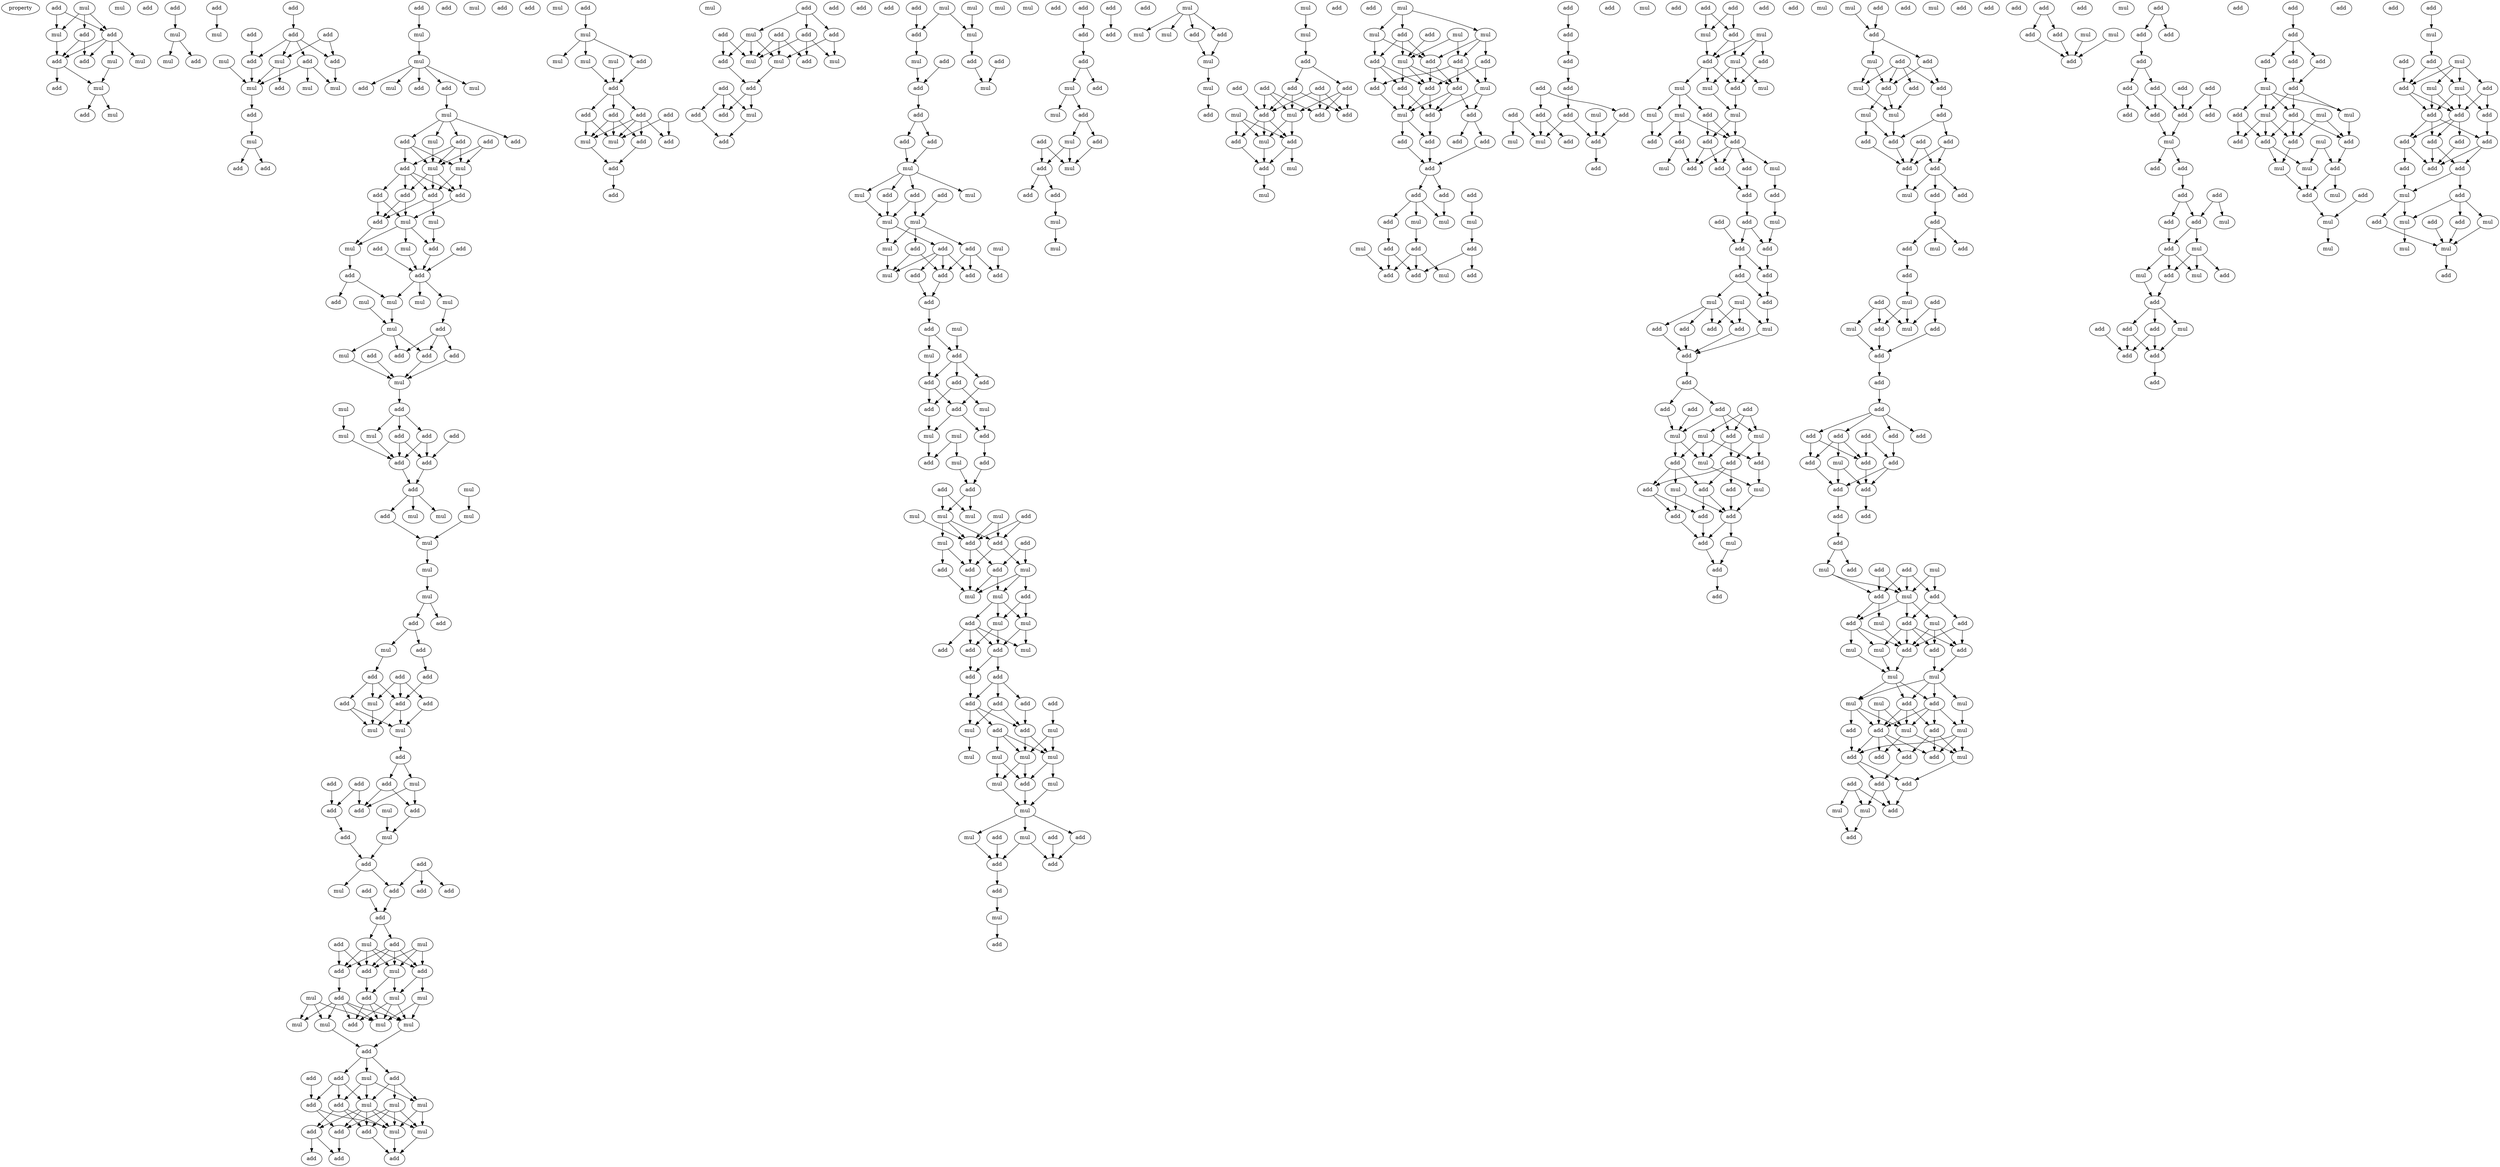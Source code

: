 digraph {
    node [fontcolor=black]
    property [mul=2,lf=1.6]
    0 [ label = add ];
    1 [ label = mul ];
    2 [ label = mul ];
    3 [ label = add ];
    4 [ label = mul ];
    5 [ label = add ];
    6 [ label = add ];
    7 [ label = add ];
    8 [ label = mul ];
    9 [ label = mul ];
    10 [ label = mul ];
    11 [ label = add ];
    12 [ label = add ];
    13 [ label = add ];
    14 [ label = add ];
    15 [ label = mul ];
    16 [ label = mul ];
    17 [ label = mul ];
    18 [ label = add ];
    19 [ label = add ];
    20 [ label = mul ];
    21 [ label = add ];
    22 [ label = add ];
    23 [ label = add ];
    24 [ label = add ];
    25 [ label = add ];
    26 [ label = mul ];
    27 [ label = add ];
    28 [ label = mul ];
    29 [ label = add ];
    30 [ label = mul ];
    31 [ label = mul ];
    32 [ label = mul ];
    33 [ label = add ];
    34 [ label = add ];
    35 [ label = mul ];
    36 [ label = add ];
    37 [ label = add ];
    38 [ label = add ];
    39 [ label = mul ];
    40 [ label = mul ];
    41 [ label = add ];
    42 [ label = mul ];
    43 [ label = add ];
    44 [ label = add ];
    45 [ label = mul ];
    46 [ label = mul ];
    47 [ label = add ];
    48 [ label = mul ];
    49 [ label = add ];
    50 [ label = add ];
    51 [ label = add ];
    52 [ label = mul ];
    53 [ label = add ];
    54 [ label = mul ];
    55 [ label = add ];
    56 [ label = add ];
    57 [ label = add ];
    58 [ label = add ];
    59 [ label = mul ];
    60 [ label = add ];
    61 [ label = mul ];
    62 [ label = add ];
    63 [ label = mul ];
    64 [ label = mul ];
    65 [ label = add ];
    66 [ label = add ];
    67 [ label = add ];
    68 [ label = add ];
    69 [ label = mul ];
    70 [ label = mul ];
    71 [ label = mul ];
    72 [ label = add ];
    73 [ label = mul ];
    74 [ label = add ];
    75 [ label = mul ];
    76 [ label = add ];
    77 [ label = mul ];
    78 [ label = add ];
    79 [ label = add ];
    80 [ label = add ];
    81 [ label = mul ];
    82 [ label = add ];
    83 [ label = mul ];
    84 [ label = add ];
    85 [ label = mul ];
    86 [ label = mul ];
    87 [ label = add ];
    88 [ label = add ];
    89 [ label = add ];
    90 [ label = add ];
    91 [ label = add ];
    92 [ label = mul ];
    93 [ label = mul ];
    94 [ label = add ];
    95 [ label = mul ];
    96 [ label = mul ];
    97 [ label = mul ];
    98 [ label = add ];
    99 [ label = mul ];
    100 [ label = mul ];
    101 [ label = add ];
    102 [ label = mul ];
    103 [ label = add ];
    104 [ label = add ];
    105 [ label = add ];
    106 [ label = add ];
    107 [ label = mul ];
    108 [ label = add ];
    109 [ label = add ];
    110 [ label = add ];
    111 [ label = add ];
    112 [ label = mul ];
    113 [ label = add ];
    114 [ label = add ];
    115 [ label = mul ];
    116 [ label = mul ];
    117 [ label = mul ];
    118 [ label = add ];
    119 [ label = add ];
    120 [ label = mul ];
    121 [ label = add ];
    122 [ label = add ];
    123 [ label = add ];
    124 [ label = add ];
    125 [ label = mul ];
    126 [ label = add ];
    127 [ label = add ];
    128 [ label = mul ];
    129 [ label = add ];
    130 [ label = add ];
    131 [ label = add ];
    132 [ label = mul ];
    133 [ label = add ];
    134 [ label = add ];
    135 [ label = add ];
    136 [ label = add ];
    137 [ label = mul ];
    138 [ label = mul ];
    139 [ label = add ];
    140 [ label = add ];
    141 [ label = add ];
    142 [ label = add ];
    143 [ label = mul ];
    144 [ label = add ];
    145 [ label = mul ];
    146 [ label = add ];
    147 [ label = mul ];
    148 [ label = add ];
    149 [ label = mul ];
    150 [ label = mul ];
    151 [ label = add ];
    152 [ label = mul ];
    153 [ label = mul ];
    154 [ label = mul ];
    155 [ label = add ];
    156 [ label = mul ];
    157 [ label = add ];
    158 [ label = add ];
    159 [ label = add ];
    160 [ label = mul ];
    161 [ label = add ];
    162 [ label = mul ];
    163 [ label = mul ];
    164 [ label = add ];
    165 [ label = mul ];
    166 [ label = add ];
    167 [ label = mul ];
    168 [ label = add ];
    169 [ label = add ];
    170 [ label = add ];
    171 [ label = add ];
    172 [ label = add ];
    173 [ label = add ];
    174 [ label = mul ];
    175 [ label = add ];
    176 [ label = mul ];
    177 [ label = mul ];
    178 [ label = mul ];
    179 [ label = mul ];
    180 [ label = add ];
    181 [ label = add ];
    182 [ label = add ];
    183 [ label = add ];
    184 [ label = add ];
    185 [ label = add ];
    186 [ label = mul ];
    187 [ label = add ];
    188 [ label = mul ];
    189 [ label = add ];
    190 [ label = add ];
    191 [ label = add ];
    192 [ label = mul ];
    193 [ label = add ];
    194 [ label = add ];
    195 [ label = add ];
    196 [ label = add ];
    197 [ label = mul ];
    198 [ label = mul ];
    199 [ label = mul ];
    200 [ label = add ];
    201 [ label = add ];
    202 [ label = add ];
    203 [ label = add ];
    204 [ label = mul ];
    205 [ label = add ];
    206 [ label = add ];
    207 [ label = add ];
    208 [ label = add ];
    209 [ label = add ];
    210 [ label = add ];
    211 [ label = add ];
    212 [ label = mul ];
    213 [ label = mul ];
    214 [ label = add ];
    215 [ label = mul ];
    216 [ label = add ];
    217 [ label = add ];
    218 [ label = mul ];
    219 [ label = add ];
    220 [ label = mul ];
    221 [ label = add ];
    222 [ label = mul ];
    223 [ label = add ];
    224 [ label = add ];
    225 [ label = add ];
    226 [ label = mul ];
    227 [ label = add ];
    228 [ label = mul ];
    229 [ label = add ];
    230 [ label = add ];
    231 [ label = mul ];
    232 [ label = mul ];
    233 [ label = mul ];
    234 [ label = add ];
    235 [ label = mul ];
    236 [ label = mul ];
    237 [ label = add ];
    238 [ label = add ];
    239 [ label = add ];
    240 [ label = mul ];
    241 [ label = add ];
    242 [ label = add ];
    243 [ label = add ];
    244 [ label = add ];
    245 [ label = mul ];
    246 [ label = mul ];
    247 [ label = add ];
    248 [ label = mul ];
    249 [ label = add ];
    250 [ label = add ];
    251 [ label = add ];
    252 [ label = add ];
    253 [ label = add ];
    254 [ label = mul ];
    255 [ label = add ];
    256 [ label = add ];
    257 [ label = mul ];
    258 [ label = mul ];
    259 [ label = mul ];
    260 [ label = add ];
    261 [ label = add ];
    262 [ label = add ];
    263 [ label = add ];
    264 [ label = mul ];
    265 [ label = mul ];
    266 [ label = mul ];
    267 [ label = add ];
    268 [ label = mul ];
    269 [ label = add ];
    270 [ label = add ];
    271 [ label = add ];
    272 [ label = mul ];
    273 [ label = add ];
    274 [ label = add ];
    275 [ label = mul ];
    276 [ label = add ];
    277 [ label = mul ];
    278 [ label = mul ];
    279 [ label = add ];
    280 [ label = mul ];
    281 [ label = mul ];
    282 [ label = add ];
    283 [ label = add ];
    284 [ label = add ];
    285 [ label = mul ];
    286 [ label = add ];
    287 [ label = add ];
    288 [ label = add ];
    289 [ label = add ];
    290 [ label = add ];
    291 [ label = add ];
    292 [ label = add ];
    293 [ label = add ];
    294 [ label = mul ];
    295 [ label = mul ];
    296 [ label = add ];
    297 [ label = mul ];
    298 [ label = mul ];
    299 [ label = mul ];
    300 [ label = mul ];
    301 [ label = mul ];
    302 [ label = add ];
    303 [ label = add ];
    304 [ label = mul ];
    305 [ label = mul ];
    306 [ label = add ];
    307 [ label = add ];
    308 [ label = mul ];
    309 [ label = add ];
    310 [ label = mul ];
    311 [ label = add ];
    312 [ label = add ];
    313 [ label = add ];
    314 [ label = add ];
    315 [ label = mul ];
    316 [ label = add ];
    317 [ label = add ];
    318 [ label = add ];
    319 [ label = add ];
    320 [ label = add ];
    321 [ label = add ];
    322 [ label = mul ];
    323 [ label = add ];
    324 [ label = mul ];
    325 [ label = add ];
    326 [ label = mul ];
    327 [ label = add ];
    328 [ label = add ];
    329 [ label = add ];
    330 [ label = mul ];
    331 [ label = add ];
    332 [ label = add ];
    333 [ label = mul ];
    334 [ label = mul ];
    335 [ label = mul ];
    336 [ label = mul ];
    337 [ label = mul ];
    338 [ label = add ];
    339 [ label = add ];
    340 [ label = mul ];
    341 [ label = mul ];
    342 [ label = add ];
    343 [ label = mul ];
    344 [ label = add ];
    345 [ label = mul ];
    346 [ label = add ];
    347 [ label = add ];
    348 [ label = add ];
    349 [ label = add ];
    350 [ label = add ];
    351 [ label = add ];
    352 [ label = add ];
    353 [ label = mul ];
    354 [ label = add ];
    355 [ label = mul ];
    356 [ label = add ];
    357 [ label = add ];
    358 [ label = add ];
    359 [ label = mul ];
    360 [ label = mul ];
    361 [ label = add ];
    362 [ label = mul ];
    363 [ label = add ];
    364 [ label = mul ];
    365 [ label = mul ];
    366 [ label = add ];
    367 [ label = mul ];
    368 [ label = add ];
    369 [ label = mul ];
    370 [ label = add ];
    371 [ label = add ];
    372 [ label = add ];
    373 [ label = mul ];
    374 [ label = add ];
    375 [ label = add ];
    376 [ label = mul ];
    377 [ label = add ];
    378 [ label = add ];
    379 [ label = add ];
    380 [ label = mul ];
    381 [ label = add ];
    382 [ label = add ];
    383 [ label = add ];
    384 [ label = add ];
    385 [ label = add ];
    386 [ label = add ];
    387 [ label = add ];
    388 [ label = add ];
    389 [ label = add ];
    390 [ label = add ];
    391 [ label = mul ];
    392 [ label = add ];
    393 [ label = mul ];
    394 [ label = mul ];
    395 [ label = add ];
    396 [ label = add ];
    397 [ label = add ];
    398 [ label = mul ];
    399 [ label = add ];
    400 [ label = add ];
    401 [ label = mul ];
    402 [ label = add ];
    403 [ label = add ];
    404 [ label = add ];
    405 [ label = add ];
    406 [ label = add ];
    407 [ label = mul ];
    408 [ label = add ];
    409 [ label = add ];
    410 [ label = add ];
    411 [ label = add ];
    412 [ label = add ];
    413 [ label = mul ];
    414 [ label = add ];
    415 [ label = add ];
    416 [ label = mul ];
    417 [ label = mul ];
    418 [ label = add ];
    419 [ label = add ];
    420 [ label = add ];
    421 [ label = add ];
    422 [ label = add ];
    423 [ label = mul ];
    424 [ label = mul ];
    425 [ label = add ];
    426 [ label = mul ];
    427 [ label = add ];
    428 [ label = add ];
    429 [ label = add ];
    430 [ label = mul ];
    431 [ label = mul ];
    432 [ label = add ];
    433 [ label = mul ];
    434 [ label = mul ];
    435 [ label = mul ];
    436 [ label = add ];
    437 [ label = mul ];
    438 [ label = add ];
    439 [ label = add ];
    440 [ label = add ];
    441 [ label = add ];
    442 [ label = add ];
    443 [ label = add ];
    444 [ label = add ];
    445 [ label = mul ];
    446 [ label = mul ];
    447 [ label = add ];
    448 [ label = add ];
    449 [ label = add ];
    450 [ label = add ];
    451 [ label = mul ];
    452 [ label = add ];
    453 [ label = add ];
    454 [ label = add ];
    455 [ label = add ];
    456 [ label = add ];
    457 [ label = mul ];
    458 [ label = add ];
    459 [ label = mul ];
    460 [ label = add ];
    461 [ label = add ];
    462 [ label = add ];
    463 [ label = mul ];
    464 [ label = add ];
    465 [ label = add ];
    466 [ label = add ];
    467 [ label = mul ];
    468 [ label = add ];
    469 [ label = add ];
    470 [ label = add ];
    471 [ label = add ];
    472 [ label = mul ];
    473 [ label = add ];
    474 [ label = mul ];
    475 [ label = mul ];
    476 [ label = mul ];
    477 [ label = add ];
    478 [ label = add ];
    479 [ label = add ];
    480 [ label = add ];
    481 [ label = mul ];
    482 [ label = add ];
    483 [ label = mul ];
    484 [ label = add ];
    485 [ label = add ];
    486 [ label = add ];
    487 [ label = add ];
    488 [ label = mul ];
    489 [ label = add ];
    490 [ label = add ];
    491 [ label = mul ];
    492 [ label = add ];
    493 [ label = add ];
    494 [ label = add ];
    495 [ label = add ];
    496 [ label = add ];
    497 [ label = mul ];
    498 [ label = add ];
    499 [ label = mul ];
    500 [ label = add ];
    501 [ label = add ];
    502 [ label = mul ];
    503 [ label = add ];
    504 [ label = mul ];
    505 [ label = add ];
    506 [ label = add ];
    507 [ label = add ];
    508 [ label = add ];
    509 [ label = add ];
    510 [ label = add ];
    511 [ label = add ];
    512 [ label = add ];
    513 [ label = mul ];
    514 [ label = add ];
    515 [ label = add ];
    516 [ label = add ];
    517 [ label = mul ];
    518 [ label = add ];
    519 [ label = add ];
    520 [ label = mul ];
    521 [ label = add ];
    522 [ label = add ];
    523 [ label = add ];
    524 [ label = mul ];
    525 [ label = add ];
    526 [ label = mul ];
    527 [ label = add ];
    528 [ label = mul ];
    529 [ label = add ];
    530 [ label = add ];
    531 [ label = add ];
    532 [ label = add ];
    533 [ label = add ];
    534 [ label = add ];
    535 [ label = add ];
    536 [ label = add ];
    537 [ label = add ];
    538 [ label = add ];
    539 [ label = add ];
    540 [ label = mul ];
    541 [ label = add ];
    542 [ label = add ];
    543 [ label = add ];
    544 [ label = add ];
    545 [ label = add ];
    546 [ label = add ];
    547 [ label = add ];
    548 [ label = add ];
    549 [ label = mul ];
    550 [ label = mul ];
    551 [ label = add ];
    552 [ label = add ];
    553 [ label = mul ];
    554 [ label = add ];
    555 [ label = add ];
    556 [ label = add ];
    557 [ label = add ];
    558 [ label = mul ];
    559 [ label = add ];
    560 [ label = mul ];
    561 [ label = mul ];
    562 [ label = add ];
    563 [ label = add ];
    564 [ label = add ];
    565 [ label = mul ];
    566 [ label = mul ];
    567 [ label = mul ];
    568 [ label = mul ];
    569 [ label = add ];
    570 [ label = mul ];
    571 [ label = add ];
    572 [ label = mul ];
    573 [ label = mul ];
    574 [ label = mul ];
    575 [ label = add ];
    576 [ label = add ];
    577 [ label = add ];
    578 [ label = add ];
    579 [ label = add ];
    580 [ label = add ];
    581 [ label = add ];
    582 [ label = mul ];
    583 [ label = add ];
    584 [ label = add ];
    585 [ label = add ];
    586 [ label = mul ];
    587 [ label = add ];
    588 [ label = mul ];
    589 [ label = add ];
    590 [ label = add ];
    591 [ label = add ];
    592 [ label = mul ];
    593 [ label = add ];
    594 [ label = mul ];
    595 [ label = add ];
    596 [ label = add ];
    597 [ label = mul ];
    598 [ label = add ];
    599 [ label = add ];
    600 [ label = add ];
    601 [ label = add ];
    602 [ label = add ];
    603 [ label = add ];
    604 [ label = add ];
    605 [ label = add ];
    606 [ label = add ];
    607 [ label = add ];
    608 [ label = add ];
    609 [ label = add ];
    610 [ label = add ];
    611 [ label = mul ];
    612 [ label = add ];
    613 [ label = add ];
    614 [ label = add ];
    615 [ label = add ];
    616 [ label = add ];
    617 [ label = mul ];
    618 [ label = add ];
    619 [ label = mul ];
    620 [ label = add ];
    621 [ label = mul ];
    622 [ label = mul ];
    623 [ label = add ];
    624 [ label = add ];
    625 [ label = add ];
    626 [ label = add ];
    627 [ label = mul ];
    628 [ label = add ];
    629 [ label = add ];
    630 [ label = add ];
    631 [ label = add ];
    632 [ label = add ];
    633 [ label = add ];
    634 [ label = add ];
    635 [ label = add ];
    636 [ label = add ];
    637 [ label = add ];
    638 [ label = add ];
    639 [ label = add ];
    640 [ label = mul ];
    641 [ label = add ];
    642 [ label = mul ];
    643 [ label = mul ];
    644 [ label = add ];
    645 [ label = mul ];
    646 [ label = add ];
    647 [ label = add ];
    648 [ label = mul ];
    649 [ label = add ];
    650 [ label = add ];
    651 [ label = add ];
    652 [ label = mul ];
    653 [ label = add ];
    654 [ label = mul ];
    655 [ label = add ];
    656 [ label = mul ];
    657 [ label = add ];
    658 [ label = mul ];
    659 [ label = add ];
    660 [ label = mul ];
    661 [ label = mul ];
    662 [ label = add ];
    663 [ label = add ];
    664 [ label = mul ];
    665 [ label = add ];
    666 [ label = add ];
    667 [ label = mul ];
    668 [ label = mul ];
    669 [ label = add ];
    670 [ label = add ];
    671 [ label = add ];
    672 [ label = add ];
    673 [ label = add ];
    674 [ label = add ];
    675 [ label = add ];
    676 [ label = add ];
    677 [ label = add ];
    678 [ label = add ];
    679 [ label = add ];
    680 [ label = mul ];
    681 [ label = add ];
    682 [ label = mul ];
    683 [ label = mul ];
    684 [ label = add ];
    685 [ label = add ];
    686 [ label = mul ];
    687 [ label = mul ];
    688 [ label = add ];
    0 -> 4 [ name = 0 ];
    0 -> 5 [ name = 1 ];
    2 -> 3 [ name = 2 ];
    2 -> 4 [ name = 3 ];
    2 -> 5 [ name = 4 ];
    3 -> 6 [ name = 5 ];
    3 -> 7 [ name = 6 ];
    4 -> 6 [ name = 7 ];
    5 -> 6 [ name = 8 ];
    5 -> 7 [ name = 9 ];
    5 -> 8 [ name = 10 ];
    5 -> 9 [ name = 11 ];
    6 -> 10 [ name = 12 ];
    6 -> 11 [ name = 13 ];
    8 -> 10 [ name = 14 ];
    10 -> 14 [ name = 15 ];
    10 -> 15 [ name = 16 ];
    13 -> 16 [ name = 17 ];
    16 -> 17 [ name = 18 ];
    16 -> 19 [ name = 19 ];
    18 -> 20 [ name = 20 ];
    21 -> 22 [ name = 21 ];
    22 -> 25 [ name = 22 ];
    22 -> 27 [ name = 23 ];
    22 -> 28 [ name = 24 ];
    22 -> 29 [ name = 25 ];
    23 -> 28 [ name = 26 ];
    23 -> 29 [ name = 27 ];
    24 -> 27 [ name = 28 ];
    25 -> 30 [ name = 29 ];
    25 -> 31 [ name = 30 ];
    25 -> 32 [ name = 31 ];
    26 -> 30 [ name = 32 ];
    27 -> 30 [ name = 33 ];
    28 -> 30 [ name = 34 ];
    28 -> 33 [ name = 35 ];
    29 -> 32 [ name = 36 ];
    30 -> 34 [ name = 37 ];
    34 -> 35 [ name = 38 ];
    35 -> 37 [ name = 39 ];
    35 -> 38 [ name = 40 ];
    36 -> 39 [ name = 41 ];
    39 -> 40 [ name = 42 ];
    40 -> 41 [ name = 43 ];
    40 -> 42 [ name = 44 ];
    40 -> 43 [ name = 45 ];
    40 -> 44 [ name = 46 ];
    40 -> 45 [ name = 47 ];
    44 -> 46 [ name = 48 ];
    46 -> 47 [ name = 49 ];
    46 -> 48 [ name = 50 ];
    46 -> 49 [ name = 51 ];
    46 -> 51 [ name = 52 ];
    48 -> 52 [ name = 53 ];
    49 -> 52 [ name = 54 ];
    49 -> 53 [ name = 55 ];
    49 -> 54 [ name = 56 ];
    50 -> 52 [ name = 57 ];
    50 -> 54 [ name = 58 ];
    51 -> 52 [ name = 59 ];
    51 -> 53 [ name = 60 ];
    51 -> 54 [ name = 61 ];
    52 -> 55 [ name = 62 ];
    52 -> 56 [ name = 63 ];
    52 -> 57 [ name = 64 ];
    53 -> 55 [ name = 65 ];
    53 -> 56 [ name = 66 ];
    53 -> 57 [ name = 67 ];
    53 -> 58 [ name = 68 ];
    54 -> 55 [ name = 69 ];
    54 -> 57 [ name = 70 ];
    55 -> 59 [ name = 71 ];
    56 -> 59 [ name = 72 ];
    56 -> 60 [ name = 73 ];
    57 -> 60 [ name = 74 ];
    57 -> 61 [ name = 75 ];
    58 -> 59 [ name = 76 ];
    58 -> 60 [ name = 77 ];
    59 -> 63 [ name = 78 ];
    59 -> 64 [ name = 79 ];
    59 -> 66 [ name = 80 ];
    60 -> 63 [ name = 81 ];
    61 -> 66 [ name = 82 ];
    62 -> 67 [ name = 83 ];
    63 -> 68 [ name = 84 ];
    64 -> 67 [ name = 85 ];
    65 -> 67 [ name = 86 ];
    66 -> 67 [ name = 87 ];
    67 -> 69 [ name = 88 ];
    67 -> 70 [ name = 89 ];
    67 -> 73 [ name = 90 ];
    68 -> 69 [ name = 91 ];
    68 -> 72 [ name = 92 ];
    69 -> 75 [ name = 93 ];
    71 -> 75 [ name = 94 ];
    73 -> 74 [ name = 95 ];
    74 -> 76 [ name = 96 ];
    74 -> 78 [ name = 97 ];
    74 -> 79 [ name = 98 ];
    75 -> 76 [ name = 99 ];
    75 -> 77 [ name = 100 ];
    75 -> 79 [ name = 101 ];
    76 -> 81 [ name = 102 ];
    77 -> 81 [ name = 103 ];
    78 -> 81 [ name = 104 ];
    80 -> 81 [ name = 105 ];
    81 -> 82 [ name = 106 ];
    82 -> 85 [ name = 107 ];
    82 -> 87 [ name = 108 ];
    82 -> 88 [ name = 109 ];
    83 -> 86 [ name = 110 ];
    84 -> 90 [ name = 111 ];
    85 -> 89 [ name = 112 ];
    86 -> 89 [ name = 113 ];
    87 -> 89 [ name = 114 ];
    87 -> 90 [ name = 115 ];
    88 -> 89 [ name = 116 ];
    88 -> 90 [ name = 117 ];
    89 -> 91 [ name = 118 ];
    90 -> 91 [ name = 119 ];
    91 -> 93 [ name = 120 ];
    91 -> 94 [ name = 121 ];
    91 -> 95 [ name = 122 ];
    92 -> 96 [ name = 123 ];
    94 -> 97 [ name = 124 ];
    96 -> 97 [ name = 125 ];
    97 -> 100 [ name = 126 ];
    100 -> 102 [ name = 127 ];
    102 -> 103 [ name = 128 ];
    102 -> 104 [ name = 129 ];
    103 -> 106 [ name = 130 ];
    103 -> 107 [ name = 131 ];
    106 -> 109 [ name = 132 ];
    107 -> 108 [ name = 133 ];
    108 -> 111 [ name = 134 ];
    108 -> 112 [ name = 135 ];
    108 -> 113 [ name = 136 ];
    109 -> 113 [ name = 137 ];
    110 -> 112 [ name = 138 ];
    110 -> 113 [ name = 139 ];
    110 -> 114 [ name = 140 ];
    111 -> 116 [ name = 141 ];
    111 -> 117 [ name = 142 ];
    112 -> 116 [ name = 143 ];
    113 -> 116 [ name = 144 ];
    113 -> 117 [ name = 145 ];
    114 -> 117 [ name = 146 ];
    117 -> 118 [ name = 147 ];
    118 -> 120 [ name = 148 ];
    118 -> 121 [ name = 149 ];
    119 -> 123 [ name = 150 ];
    119 -> 126 [ name = 151 ];
    120 -> 124 [ name = 152 ];
    120 -> 126 [ name = 153 ];
    121 -> 124 [ name = 154 ];
    121 -> 126 [ name = 155 ];
    122 -> 123 [ name = 156 ];
    123 -> 127 [ name = 157 ];
    124 -> 128 [ name = 158 ];
    125 -> 128 [ name = 159 ];
    127 -> 129 [ name = 160 ];
    128 -> 129 [ name = 161 ];
    129 -> 132 [ name = 162 ];
    129 -> 134 [ name = 163 ];
    130 -> 131 [ name = 164 ];
    130 -> 133 [ name = 165 ];
    130 -> 134 [ name = 166 ];
    134 -> 136 [ name = 167 ];
    135 -> 136 [ name = 168 ];
    136 -> 138 [ name = 169 ];
    136 -> 139 [ name = 170 ];
    137 -> 142 [ name = 171 ];
    137 -> 143 [ name = 172 ];
    137 -> 144 [ name = 173 ];
    138 -> 141 [ name = 174 ];
    138 -> 142 [ name = 175 ];
    138 -> 143 [ name = 176 ];
    138 -> 144 [ name = 177 ];
    139 -> 141 [ name = 178 ];
    139 -> 142 [ name = 179 ];
    139 -> 143 [ name = 180 ];
    139 -> 144 [ name = 181 ];
    140 -> 141 [ name = 182 ];
    140 -> 144 [ name = 183 ];
    141 -> 146 [ name = 184 ];
    142 -> 145 [ name = 185 ];
    142 -> 149 [ name = 186 ];
    143 -> 145 [ name = 187 ];
    143 -> 148 [ name = 188 ];
    144 -> 148 [ name = 189 ];
    145 -> 151 [ name = 190 ];
    145 -> 153 [ name = 191 ];
    145 -> 154 [ name = 192 ];
    146 -> 150 [ name = 193 ];
    146 -> 151 [ name = 194 ];
    146 -> 152 [ name = 195 ];
    146 -> 153 [ name = 196 ];
    146 -> 154 [ name = 197 ];
    147 -> 150 [ name = 198 ];
    147 -> 152 [ name = 199 ];
    147 -> 153 [ name = 200 ];
    148 -> 151 [ name = 201 ];
    148 -> 153 [ name = 202 ];
    148 -> 154 [ name = 203 ];
    149 -> 153 [ name = 204 ];
    149 -> 154 [ name = 205 ];
    150 -> 155 [ name = 206 ];
    154 -> 155 [ name = 207 ];
    155 -> 156 [ name = 208 ];
    155 -> 157 [ name = 209 ];
    155 -> 159 [ name = 210 ];
    156 -> 160 [ name = 211 ];
    156 -> 161 [ name = 212 ];
    156 -> 162 [ name = 213 ];
    157 -> 160 [ name = 214 ];
    157 -> 161 [ name = 215 ];
    157 -> 164 [ name = 216 ];
    158 -> 164 [ name = 217 ];
    159 -> 160 [ name = 218 ];
    159 -> 162 [ name = 219 ];
    159 -> 163 [ name = 220 ];
    160 -> 165 [ name = 221 ];
    160 -> 166 [ name = 222 ];
    160 -> 167 [ name = 223 ];
    160 -> 168 [ name = 224 ];
    160 -> 169 [ name = 225 ];
    161 -> 166 [ name = 226 ];
    161 -> 167 [ name = 227 ];
    161 -> 168 [ name = 228 ];
    162 -> 165 [ name = 229 ];
    162 -> 167 [ name = 230 ];
    163 -> 165 [ name = 231 ];
    163 -> 167 [ name = 232 ];
    163 -> 168 [ name = 233 ];
    163 -> 169 [ name = 234 ];
    164 -> 167 [ name = 235 ];
    164 -> 169 [ name = 236 ];
    165 -> 173 [ name = 237 ];
    166 -> 170 [ name = 238 ];
    166 -> 171 [ name = 239 ];
    167 -> 173 [ name = 240 ];
    168 -> 173 [ name = 241 ];
    169 -> 170 [ name = 242 ];
    172 -> 174 [ name = 243 ];
    174 -> 175 [ name = 244 ];
    174 -> 178 [ name = 245 ];
    174 -> 179 [ name = 246 ];
    175 -> 180 [ name = 247 ];
    177 -> 180 [ name = 248 ];
    178 -> 180 [ name = 249 ];
    180 -> 181 [ name = 250 ];
    180 -> 182 [ name = 251 ];
    180 -> 184 [ name = 252 ];
    181 -> 185 [ name = 253 ];
    181 -> 186 [ name = 254 ];
    181 -> 187 [ name = 255 ];
    181 -> 188 [ name = 256 ];
    182 -> 186 [ name = 257 ];
    182 -> 188 [ name = 258 ];
    183 -> 187 [ name = 259 ];
    183 -> 188 [ name = 260 ];
    184 -> 185 [ name = 261 ];
    184 -> 186 [ name = 262 ];
    184 -> 188 [ name = 263 ];
    185 -> 189 [ name = 264 ];
    186 -> 189 [ name = 265 ];
    189 -> 191 [ name = 266 ];
    190 -> 192 [ name = 267 ];
    190 -> 193 [ name = 268 ];
    190 -> 196 [ name = 269 ];
    192 -> 197 [ name = 270 ];
    192 -> 198 [ name = 271 ];
    192 -> 201 [ name = 272 ];
    193 -> 197 [ name = 273 ];
    193 -> 199 [ name = 274 ];
    194 -> 198 [ name = 275 ];
    194 -> 201 [ name = 276 ];
    195 -> 197 [ name = 277 ];
    195 -> 198 [ name = 278 ];
    195 -> 200 [ name = 279 ];
    196 -> 198 [ name = 280 ];
    196 -> 199 [ name = 281 ];
    196 -> 200 [ name = 282 ];
    197 -> 203 [ name = 283 ];
    201 -> 203 [ name = 284 ];
    202 -> 204 [ name = 285 ];
    202 -> 205 [ name = 286 ];
    202 -> 207 [ name = 287 ];
    203 -> 204 [ name = 288 ];
    203 -> 205 [ name = 289 ];
    204 -> 208 [ name = 290 ];
    207 -> 208 [ name = 291 ];
    211 -> 214 [ name = 292 ];
    212 -> 215 [ name = 293 ];
    213 -> 214 [ name = 294 ];
    213 -> 215 [ name = 295 ];
    214 -> 218 [ name = 296 ];
    215 -> 219 [ name = 297 ];
    216 -> 221 [ name = 298 ];
    217 -> 222 [ name = 299 ];
    218 -> 221 [ name = 300 ];
    219 -> 222 [ name = 301 ];
    221 -> 223 [ name = 302 ];
    223 -> 224 [ name = 303 ];
    223 -> 225 [ name = 304 ];
    224 -> 226 [ name = 305 ];
    225 -> 226 [ name = 306 ];
    226 -> 228 [ name = 307 ];
    226 -> 229 [ name = 308 ];
    226 -> 230 [ name = 309 ];
    226 -> 231 [ name = 310 ];
    227 -> 233 [ name = 311 ];
    229 -> 232 [ name = 312 ];
    230 -> 232 [ name = 313 ];
    230 -> 233 [ name = 314 ];
    231 -> 232 [ name = 315 ];
    232 -> 235 [ name = 316 ];
    232 -> 238 [ name = 317 ];
    233 -> 234 [ name = 318 ];
    233 -> 235 [ name = 319 ];
    233 -> 237 [ name = 320 ];
    234 -> 239 [ name = 321 ];
    234 -> 241 [ name = 322 ];
    234 -> 242 [ name = 323 ];
    235 -> 240 [ name = 324 ];
    236 -> 239 [ name = 325 ];
    237 -> 240 [ name = 326 ];
    237 -> 241 [ name = 327 ];
    238 -> 240 [ name = 328 ];
    238 -> 241 [ name = 329 ];
    238 -> 242 [ name = 330 ];
    238 -> 243 [ name = 331 ];
    241 -> 244 [ name = 332 ];
    243 -> 244 [ name = 333 ];
    244 -> 247 [ name = 334 ];
    246 -> 249 [ name = 335 ];
    247 -> 248 [ name = 336 ];
    247 -> 249 [ name = 337 ];
    248 -> 251 [ name = 338 ];
    249 -> 250 [ name = 339 ];
    249 -> 251 [ name = 340 ];
    249 -> 252 [ name = 341 ];
    250 -> 254 [ name = 342 ];
    250 -> 255 [ name = 343 ];
    251 -> 253 [ name = 344 ];
    251 -> 255 [ name = 345 ];
    252 -> 253 [ name = 346 ];
    253 -> 256 [ name = 347 ];
    253 -> 258 [ name = 348 ];
    254 -> 256 [ name = 349 ];
    255 -> 258 [ name = 350 ];
    256 -> 261 [ name = 351 ];
    257 -> 259 [ name = 352 ];
    257 -> 260 [ name = 353 ];
    258 -> 260 [ name = 354 ];
    259 -> 263 [ name = 355 ];
    261 -> 263 [ name = 356 ];
    262 -> 264 [ name = 357 ];
    262 -> 266 [ name = 358 ];
    263 -> 264 [ name = 359 ];
    263 -> 266 [ name = 360 ];
    264 -> 269 [ name = 361 ];
    264 -> 270 [ name = 362 ];
    264 -> 272 [ name = 363 ];
    265 -> 269 [ name = 364 ];
    267 -> 269 [ name = 365 ];
    267 -> 270 [ name = 366 ];
    268 -> 269 [ name = 367 ];
    268 -> 270 [ name = 368 ];
    269 -> 273 [ name = 369 ];
    269 -> 274 [ name = 370 ];
    270 -> 273 [ name = 371 ];
    270 -> 275 [ name = 372 ];
    271 -> 274 [ name = 373 ];
    271 -> 275 [ name = 374 ];
    272 -> 273 [ name = 375 ];
    272 -> 276 [ name = 376 ];
    273 -> 278 [ name = 377 ];
    274 -> 277 [ name = 378 ];
    274 -> 278 [ name = 379 ];
    275 -> 277 [ name = 380 ];
    275 -> 278 [ name = 381 ];
    275 -> 279 [ name = 382 ];
    276 -> 278 [ name = 383 ];
    277 -> 280 [ name = 384 ];
    277 -> 281 [ name = 385 ];
    277 -> 282 [ name = 386 ];
    279 -> 280 [ name = 387 ];
    279 -> 281 [ name = 388 ];
    280 -> 283 [ name = 389 ];
    280 -> 284 [ name = 390 ];
    281 -> 283 [ name = 391 ];
    281 -> 285 [ name = 392 ];
    282 -> 283 [ name = 393 ];
    282 -> 284 [ name = 394 ];
    282 -> 285 [ name = 395 ];
    282 -> 286 [ name = 396 ];
    283 -> 287 [ name = 397 ];
    283 -> 288 [ name = 398 ];
    284 -> 287 [ name = 399 ];
    287 -> 289 [ name = 400 ];
    288 -> 289 [ name = 401 ];
    288 -> 290 [ name = 402 ];
    288 -> 292 [ name = 403 ];
    289 -> 293 [ name = 404 ];
    289 -> 295 [ name = 405 ];
    289 -> 296 [ name = 406 ];
    290 -> 295 [ name = 407 ];
    290 -> 296 [ name = 408 ];
    291 -> 294 [ name = 409 ];
    292 -> 296 [ name = 410 ];
    293 -> 298 [ name = 411 ];
    293 -> 299 [ name = 412 ];
    293 -> 300 [ name = 413 ];
    294 -> 298 [ name = 414 ];
    294 -> 300 [ name = 415 ];
    295 -> 297 [ name = 416 ];
    296 -> 298 [ name = 417 ];
    296 -> 300 [ name = 418 ];
    298 -> 301 [ name = 419 ];
    298 -> 303 [ name = 420 ];
    299 -> 301 [ name = 421 ];
    299 -> 303 [ name = 422 ];
    300 -> 303 [ name = 423 ];
    300 -> 304 [ name = 424 ];
    301 -> 305 [ name = 425 ];
    303 -> 305 [ name = 426 ];
    304 -> 305 [ name = 427 ];
    305 -> 308 [ name = 428 ];
    305 -> 309 [ name = 429 ];
    305 -> 310 [ name = 430 ];
    306 -> 311 [ name = 431 ];
    307 -> 312 [ name = 432 ];
    308 -> 311 [ name = 433 ];
    308 -> 312 [ name = 434 ];
    309 -> 312 [ name = 435 ];
    310 -> 311 [ name = 436 ];
    311 -> 313 [ name = 437 ];
    313 -> 315 [ name = 438 ];
    314 -> 319 [ name = 439 ];
    315 -> 318 [ name = 440 ];
    316 -> 317 [ name = 441 ];
    319 -> 321 [ name = 442 ];
    321 -> 322 [ name = 443 ];
    321 -> 323 [ name = 444 ];
    322 -> 324 [ name = 445 ];
    322 -> 325 [ name = 446 ];
    325 -> 326 [ name = 447 ];
    325 -> 328 [ name = 448 ];
    326 -> 329 [ name = 449 ];
    326 -> 330 [ name = 450 ];
    327 -> 329 [ name = 451 ];
    327 -> 330 [ name = 452 ];
    328 -> 330 [ name = 453 ];
    329 -> 331 [ name = 454 ];
    329 -> 332 [ name = 455 ];
    332 -> 333 [ name = 456 ];
    333 -> 334 [ name = 457 ];
    335 -> 336 [ name = 458 ];
    335 -> 337 [ name = 459 ];
    335 -> 338 [ name = 460 ];
    335 -> 339 [ name = 461 ];
    338 -> 340 [ name = 462 ];
    339 -> 340 [ name = 463 ];
    340 -> 341 [ name = 464 ];
    341 -> 342 [ name = 465 ];
    343 -> 345 [ name = 466 ];
    345 -> 346 [ name = 467 ];
    346 -> 347 [ name = 468 ];
    346 -> 349 [ name = 469 ];
    347 -> 352 [ name = 470 ];
    347 -> 353 [ name = 471 ];
    347 -> 356 [ name = 472 ];
    348 -> 352 [ name = 473 ];
    348 -> 353 [ name = 474 ];
    348 -> 354 [ name = 475 ];
    349 -> 353 [ name = 476 ];
    349 -> 354 [ name = 477 ];
    349 -> 356 [ name = 478 ];
    350 -> 352 [ name = 479 ];
    351 -> 352 [ name = 480 ];
    351 -> 354 [ name = 481 ];
    351 -> 356 [ name = 482 ];
    352 -> 357 [ name = 483 ];
    352 -> 358 [ name = 484 ];
    352 -> 359 [ name = 485 ];
    353 -> 357 [ name = 486 ];
    353 -> 359 [ name = 487 ];
    355 -> 357 [ name = 488 ];
    355 -> 358 [ name = 489 ];
    355 -> 359 [ name = 490 ];
    357 -> 360 [ name = 491 ];
    357 -> 361 [ name = 492 ];
    358 -> 361 [ name = 493 ];
    359 -> 361 [ name = 494 ];
    361 -> 362 [ name = 495 ];
    364 -> 365 [ name = 496 ];
    364 -> 366 [ name = 497 ];
    364 -> 369 [ name = 498 ];
    365 -> 370 [ name = 499 ];
    365 -> 374 [ name = 500 ];
    366 -> 370 [ name = 501 ];
    366 -> 373 [ name = 502 ];
    366 -> 374 [ name = 503 ];
    367 -> 371 [ name = 504 ];
    367 -> 373 [ name = 505 ];
    368 -> 373 [ name = 506 ];
    369 -> 371 [ name = 507 ];
    369 -> 372 [ name = 508 ];
    369 -> 374 [ name = 509 ];
    370 -> 375 [ name = 510 ];
    370 -> 378 [ name = 511 ];
    370 -> 379 [ name = 512 ];
    371 -> 375 [ name = 513 ];
    371 -> 376 [ name = 514 ];
    371 -> 377 [ name = 515 ];
    372 -> 376 [ name = 516 ];
    372 -> 378 [ name = 517 ];
    373 -> 377 [ name = 518 ];
    373 -> 378 [ name = 519 ];
    373 -> 379 [ name = 520 ];
    374 -> 377 [ name = 521 ];
    374 -> 378 [ name = 522 ];
    375 -> 380 [ name = 523 ];
    376 -> 381 [ name = 524 ];
    376 -> 382 [ name = 525 ];
    377 -> 380 [ name = 526 ];
    377 -> 381 [ name = 527 ];
    377 -> 382 [ name = 528 ];
    378 -> 380 [ name = 529 ];
    378 -> 381 [ name = 530 ];
    379 -> 380 [ name = 531 ];
    379 -> 381 [ name = 532 ];
    380 -> 383 [ name = 533 ];
    380 -> 385 [ name = 534 ];
    381 -> 385 [ name = 535 ];
    382 -> 384 [ name = 536 ];
    382 -> 386 [ name = 537 ];
    383 -> 387 [ name = 538 ];
    385 -> 387 [ name = 539 ];
    386 -> 387 [ name = 540 ];
    387 -> 388 [ name = 541 ];
    387 -> 389 [ name = 542 ];
    388 -> 393 [ name = 543 ];
    389 -> 391 [ name = 544 ];
    389 -> 392 [ name = 545 ];
    389 -> 393 [ name = 546 ];
    390 -> 394 [ name = 547 ];
    391 -> 396 [ name = 548 ];
    392 -> 397 [ name = 549 ];
    394 -> 395 [ name = 550 ];
    395 -> 402 [ name = 551 ];
    395 -> 403 [ name = 552 ];
    396 -> 400 [ name = 553 ];
    396 -> 401 [ name = 554 ];
    396 -> 403 [ name = 555 ];
    397 -> 400 [ name = 556 ];
    397 -> 403 [ name = 557 ];
    398 -> 400 [ name = 558 ];
    399 -> 404 [ name = 559 ];
    404 -> 405 [ name = 560 ];
    405 -> 408 [ name = 561 ];
    408 -> 410 [ name = 562 ];
    409 -> 412 [ name = 563 ];
    409 -> 414 [ name = 564 ];
    410 -> 417 [ name = 565 ];
    410 -> 418 [ name = 566 ];
    411 -> 416 [ name = 567 ];
    411 -> 417 [ name = 568 ];
    412 -> 418 [ name = 569 ];
    413 -> 418 [ name = 570 ];
    414 -> 417 [ name = 571 ];
    414 -> 419 [ name = 572 ];
    418 -> 420 [ name = 573 ];
    421 -> 423 [ name = 574 ];
    421 -> 425 [ name = 575 ];
    422 -> 423 [ name = 576 ];
    422 -> 425 [ name = 577 ];
    423 -> 428 [ name = 578 ];
    424 -> 426 [ name = 579 ];
    424 -> 427 [ name = 580 ];
    424 -> 428 [ name = 581 ];
    425 -> 426 [ name = 582 ];
    425 -> 428 [ name = 583 ];
    426 -> 431 [ name = 584 ];
    426 -> 432 [ name = 585 ];
    426 -> 433 [ name = 586 ];
    427 -> 432 [ name = 587 ];
    428 -> 430 [ name = 588 ];
    428 -> 431 [ name = 589 ];
    428 -> 432 [ name = 590 ];
    430 -> 435 [ name = 591 ];
    430 -> 436 [ name = 592 ];
    430 -> 437 [ name = 593 ];
    431 -> 434 [ name = 594 ];
    432 -> 434 [ name = 595 ];
    434 -> 438 [ name = 596 ];
    434 -> 441 [ name = 597 ];
    435 -> 438 [ name = 598 ];
    435 -> 439 [ name = 599 ];
    435 -> 440 [ name = 600 ];
    436 -> 438 [ name = 601 ];
    436 -> 441 [ name = 602 ];
    437 -> 440 [ name = 603 ];
    438 -> 442 [ name = 604 ];
    438 -> 443 [ name = 605 ];
    438 -> 444 [ name = 606 ];
    438 -> 446 [ name = 607 ];
    439 -> 444 [ name = 608 ];
    439 -> 445 [ name = 609 ];
    441 -> 443 [ name = 610 ];
    441 -> 444 [ name = 611 ];
    442 -> 447 [ name = 612 ];
    443 -> 447 [ name = 613 ];
    446 -> 448 [ name = 614 ];
    447 -> 450 [ name = 615 ];
    448 -> 451 [ name = 616 ];
    449 -> 453 [ name = 617 ];
    450 -> 452 [ name = 618 ];
    450 -> 453 [ name = 619 ];
    451 -> 452 [ name = 620 ];
    452 -> 454 [ name = 621 ];
    453 -> 454 [ name = 622 ];
    453 -> 455 [ name = 623 ];
    454 -> 458 [ name = 624 ];
    455 -> 458 [ name = 625 ];
    455 -> 459 [ name = 626 ];
    457 -> 460 [ name = 627 ];
    457 -> 462 [ name = 628 ];
    457 -> 463 [ name = 629 ];
    458 -> 463 [ name = 630 ];
    459 -> 460 [ name = 631 ];
    459 -> 461 [ name = 632 ];
    459 -> 462 [ name = 633 ];
    459 -> 464 [ name = 634 ];
    461 -> 465 [ name = 635 ];
    462 -> 465 [ name = 636 ];
    463 -> 465 [ name = 637 ];
    464 -> 465 [ name = 638 ];
    465 -> 466 [ name = 639 ];
    466 -> 468 [ name = 640 ];
    466 -> 471 [ name = 641 ];
    468 -> 475 [ name = 642 ];
    469 -> 472 [ name = 643 ];
    469 -> 473 [ name = 644 ];
    469 -> 474 [ name = 645 ];
    470 -> 475 [ name = 646 ];
    471 -> 473 [ name = 647 ];
    471 -> 474 [ name = 648 ];
    471 -> 475 [ name = 649 ];
    472 -> 476 [ name = 650 ];
    472 -> 477 [ name = 651 ];
    472 -> 479 [ name = 652 ];
    473 -> 476 [ name = 653 ];
    473 -> 478 [ name = 654 ];
    474 -> 478 [ name = 655 ];
    474 -> 479 [ name = 656 ];
    475 -> 476 [ name = 657 ];
    475 -> 477 [ name = 658 ];
    476 -> 483 [ name = 659 ];
    477 -> 480 [ name = 660 ];
    477 -> 481 [ name = 661 ];
    477 -> 482 [ name = 662 ];
    478 -> 480 [ name = 663 ];
    478 -> 482 [ name = 664 ];
    478 -> 484 [ name = 665 ];
    479 -> 483 [ name = 666 ];
    480 -> 486 [ name = 667 ];
    480 -> 487 [ name = 668 ];
    481 -> 485 [ name = 669 ];
    481 -> 486 [ name = 670 ];
    482 -> 485 [ name = 671 ];
    482 -> 487 [ name = 672 ];
    483 -> 486 [ name = 673 ];
    484 -> 486 [ name = 674 ];
    485 -> 489 [ name = 675 ];
    486 -> 488 [ name = 676 ];
    486 -> 489 [ name = 677 ];
    487 -> 489 [ name = 678 ];
    488 -> 490 [ name = 679 ];
    489 -> 490 [ name = 680 ];
    490 -> 492 [ name = 681 ];
    491 -> 494 [ name = 682 ];
    493 -> 494 [ name = 683 ];
    494 -> 495 [ name = 684 ];
    494 -> 497 [ name = 685 ];
    495 -> 498 [ name = 686 ];
    495 -> 501 [ name = 687 ];
    496 -> 498 [ name = 688 ];
    496 -> 499 [ name = 689 ];
    496 -> 500 [ name = 690 ];
    496 -> 501 [ name = 691 ];
    497 -> 499 [ name = 692 ];
    497 -> 501 [ name = 693 ];
    498 -> 503 [ name = 694 ];
    499 -> 504 [ name = 695 ];
    500 -> 504 [ name = 696 ];
    501 -> 502 [ name = 697 ];
    501 -> 504 [ name = 698 ];
    502 -> 505 [ name = 699 ];
    502 -> 507 [ name = 700 ];
    503 -> 506 [ name = 701 ];
    503 -> 507 [ name = 702 ];
    504 -> 507 [ name = 703 ];
    505 -> 509 [ name = 704 ];
    506 -> 509 [ name = 705 ];
    506 -> 510 [ name = 706 ];
    507 -> 509 [ name = 707 ];
    508 -> 509 [ name = 708 ];
    508 -> 510 [ name = 709 ];
    509 -> 513 [ name = 710 ];
    510 -> 511 [ name = 711 ];
    510 -> 512 [ name = 712 ];
    510 -> 513 [ name = 713 ];
    512 -> 514 [ name = 714 ];
    514 -> 515 [ name = 715 ];
    514 -> 517 [ name = 716 ];
    514 -> 518 [ name = 717 ];
    515 -> 519 [ name = 718 ];
    519 -> 520 [ name = 719 ];
    520 -> 525 [ name = 720 ];
    520 -> 526 [ name = 721 ];
    521 -> 524 [ name = 722 ];
    521 -> 525 [ name = 723 ];
    521 -> 526 [ name = 724 ];
    522 -> 523 [ name = 725 ];
    522 -> 526 [ name = 726 ];
    523 -> 527 [ name = 727 ];
    524 -> 527 [ name = 728 ];
    525 -> 527 [ name = 729 ];
    527 -> 530 [ name = 730 ];
    530 -> 532 [ name = 731 ];
    532 -> 534 [ name = 732 ];
    532 -> 535 [ name = 733 ];
    532 -> 536 [ name = 734 ];
    532 -> 537 [ name = 735 ];
    533 -> 539 [ name = 736 ];
    533 -> 541 [ name = 737 ];
    535 -> 538 [ name = 738 ];
    535 -> 539 [ name = 739 ];
    536 -> 538 [ name = 740 ];
    536 -> 539 [ name = 741 ];
    536 -> 540 [ name = 742 ];
    537 -> 541 [ name = 743 ];
    538 -> 543 [ name = 744 ];
    539 -> 542 [ name = 745 ];
    540 -> 542 [ name = 746 ];
    540 -> 543 [ name = 747 ];
    541 -> 542 [ name = 748 ];
    541 -> 543 [ name = 749 ];
    542 -> 544 [ name = 750 ];
    543 -> 545 [ name = 751 ];
    545 -> 547 [ name = 752 ];
    547 -> 550 [ name = 753 ];
    547 -> 551 [ name = 754 ];
    548 -> 553 [ name = 755 ];
    548 -> 554 [ name = 756 ];
    549 -> 553 [ name = 757 ];
    549 -> 555 [ name = 758 ];
    550 -> 553 [ name = 759 ];
    550 -> 554 [ name = 760 ];
    552 -> 553 [ name = 761 ];
    552 -> 554 [ name = 762 ];
    552 -> 555 [ name = 763 ];
    553 -> 556 [ name = 764 ];
    553 -> 557 [ name = 765 ];
    553 -> 560 [ name = 766 ];
    554 -> 557 [ name = 767 ];
    554 -> 558 [ name = 768 ];
    555 -> 556 [ name = 769 ];
    555 -> 559 [ name = 770 ];
    556 -> 562 [ name = 771 ];
    556 -> 563 [ name = 772 ];
    556 -> 564 [ name = 773 ];
    556 -> 565 [ name = 774 ];
    557 -> 561 [ name = 775 ];
    557 -> 563 [ name = 776 ];
    557 -> 565 [ name = 777 ];
    558 -> 563 [ name = 778 ];
    559 -> 562 [ name = 779 ];
    559 -> 563 [ name = 780 ];
    560 -> 562 [ name = 781 ];
    560 -> 563 [ name = 782 ];
    560 -> 564 [ name = 783 ];
    561 -> 566 [ name = 784 ];
    562 -> 567 [ name = 785 ];
    563 -> 566 [ name = 786 ];
    564 -> 567 [ name = 787 ];
    565 -> 566 [ name = 788 ];
    566 -> 568 [ name = 789 ];
    566 -> 569 [ name = 790 ];
    566 -> 571 [ name = 791 ];
    567 -> 568 [ name = 792 ];
    567 -> 569 [ name = 793 ];
    567 -> 571 [ name = 794 ];
    567 -> 572 [ name = 795 ];
    568 -> 574 [ name = 796 ];
    568 -> 575 [ name = 797 ];
    568 -> 576 [ name = 798 ];
    569 -> 574 [ name = 799 ];
    569 -> 576 [ name = 800 ];
    569 -> 577 [ name = 801 ];
    570 -> 574 [ name = 802 ];
    570 -> 576 [ name = 803 ];
    571 -> 573 [ name = 804 ];
    571 -> 574 [ name = 805 ];
    571 -> 576 [ name = 806 ];
    571 -> 577 [ name = 807 ];
    572 -> 573 [ name = 808 ];
    573 -> 579 [ name = 809 ];
    573 -> 581 [ name = 810 ];
    573 -> 582 [ name = 811 ];
    574 -> 578 [ name = 812 ];
    574 -> 582 [ name = 813 ];
    575 -> 581 [ name = 814 ];
    576 -> 578 [ name = 815 ];
    576 -> 579 [ name = 816 ];
    576 -> 580 [ name = 817 ];
    576 -> 581 [ name = 818 ];
    577 -> 579 [ name = 819 ];
    577 -> 580 [ name = 820 ];
    577 -> 582 [ name = 821 ];
    580 -> 585 [ name = 822 ];
    581 -> 583 [ name = 823 ];
    581 -> 585 [ name = 824 ];
    582 -> 583 [ name = 825 ];
    583 -> 587 [ name = 826 ];
    584 -> 586 [ name = 827 ];
    584 -> 587 [ name = 828 ];
    584 -> 588 [ name = 829 ];
    585 -> 587 [ name = 830 ];
    585 -> 588 [ name = 831 ];
    586 -> 589 [ name = 832 ];
    588 -> 589 [ name = 833 ];
    590 -> 591 [ name = 834 ];
    590 -> 593 [ name = 835 ];
    591 -> 596 [ name = 836 ];
    592 -> 596 [ name = 837 ];
    593 -> 596 [ name = 838 ];
    594 -> 596 [ name = 839 ];
    598 -> 599 [ name = 840 ];
    598 -> 601 [ name = 841 ];
    599 -> 602 [ name = 842 ];
    602 -> 603 [ name = 843 ];
    602 -> 604 [ name = 844 ];
    603 -> 607 [ name = 845 ];
    603 -> 608 [ name = 846 ];
    604 -> 608 [ name = 847 ];
    604 -> 609 [ name = 848 ];
    605 -> 607 [ name = 849 ];
    605 -> 610 [ name = 850 ];
    606 -> 607 [ name = 851 ];
    607 -> 611 [ name = 852 ];
    608 -> 611 [ name = 853 ];
    611 -> 612 [ name = 854 ];
    611 -> 613 [ name = 855 ];
    613 -> 614 [ name = 856 ];
    614 -> 616 [ name = 857 ];
    614 -> 618 [ name = 858 ];
    615 -> 616 [ name = 859 ];
    615 -> 617 [ name = 860 ];
    616 -> 619 [ name = 861 ];
    616 -> 620 [ name = 862 ];
    618 -> 620 [ name = 863 ];
    619 -> 622 [ name = 864 ];
    619 -> 623 [ name = 865 ];
    619 -> 624 [ name = 866 ];
    620 -> 621 [ name = 867 ];
    620 -> 622 [ name = 868 ];
    620 -> 624 [ name = 869 ];
    621 -> 625 [ name = 870 ];
    624 -> 625 [ name = 871 ];
    625 -> 626 [ name = 872 ];
    625 -> 627 [ name = 873 ];
    625 -> 629 [ name = 874 ];
    626 -> 630 [ name = 875 ];
    626 -> 631 [ name = 876 ];
    627 -> 631 [ name = 877 ];
    628 -> 630 [ name = 878 ];
    629 -> 630 [ name = 879 ];
    629 -> 631 [ name = 880 ];
    631 -> 633 [ name = 881 ];
    632 -> 636 [ name = 882 ];
    636 -> 637 [ name = 883 ];
    636 -> 638 [ name = 884 ];
    636 -> 639 [ name = 885 ];
    637 -> 640 [ name = 886 ];
    638 -> 641 [ name = 887 ];
    639 -> 641 [ name = 888 ];
    640 -> 643 [ name = 889 ];
    640 -> 644 [ name = 890 ];
    640 -> 645 [ name = 891 ];
    640 -> 646 [ name = 892 ];
    641 -> 643 [ name = 893 ];
    641 -> 645 [ name = 894 ];
    641 -> 646 [ name = 895 ];
    642 -> 649 [ name = 896 ];
    642 -> 650 [ name = 897 ];
    643 -> 649 [ name = 898 ];
    644 -> 647 [ name = 899 ];
    644 -> 651 [ name = 900 ];
    645 -> 647 [ name = 901 ];
    645 -> 650 [ name = 902 ];
    645 -> 651 [ name = 903 ];
    646 -> 647 [ name = 904 ];
    646 -> 649 [ name = 905 ];
    646 -> 650 [ name = 906 ];
    647 -> 652 [ name = 907 ];
    647 -> 654 [ name = 908 ];
    648 -> 653 [ name = 909 ];
    648 -> 654 [ name = 910 ];
    649 -> 653 [ name = 911 ];
    650 -> 652 [ name = 912 ];
    652 -> 655 [ name = 913 ];
    653 -> 655 [ name = 914 ];
    653 -> 656 [ name = 915 ];
    654 -> 655 [ name = 916 ];
    655 -> 658 [ name = 917 ];
    657 -> 658 [ name = 918 ];
    658 -> 660 [ name = 919 ];
    659 -> 661 [ name = 920 ];
    661 -> 663 [ name = 921 ];
    662 -> 665 [ name = 922 ];
    663 -> 665 [ name = 923 ];
    663 -> 668 [ name = 924 ];
    664 -> 665 [ name = 925 ];
    664 -> 666 [ name = 926 ];
    664 -> 667 [ name = 927 ];
    664 -> 668 [ name = 928 ];
    665 -> 670 [ name = 929 ];
    665 -> 671 [ name = 930 ];
    666 -> 669 [ name = 931 ];
    666 -> 671 [ name = 932 ];
    667 -> 670 [ name = 933 ];
    667 -> 671 [ name = 934 ];
    668 -> 669 [ name = 935 ];
    668 -> 670 [ name = 936 ];
    668 -> 671 [ name = 937 ];
    669 -> 673 [ name = 938 ];
    670 -> 673 [ name = 939 ];
    670 -> 674 [ name = 940 ];
    670 -> 675 [ name = 941 ];
    671 -> 672 [ name = 942 ];
    671 -> 674 [ name = 943 ];
    671 -> 675 [ name = 944 ];
    672 -> 677 [ name = 945 ];
    673 -> 677 [ name = 946 ];
    673 -> 678 [ name = 947 ];
    674 -> 676 [ name = 948 ];
    674 -> 677 [ name = 949 ];
    675 -> 677 [ name = 950 ];
    675 -> 678 [ name = 951 ];
    676 -> 680 [ name = 952 ];
    678 -> 679 [ name = 953 ];
    678 -> 680 [ name = 954 ];
    679 -> 682 [ name = 955 ];
    679 -> 683 [ name = 956 ];
    679 -> 684 [ name = 957 ];
    680 -> 683 [ name = 958 ];
    680 -> 685 [ name = 959 ];
    681 -> 686 [ name = 960 ];
    682 -> 686 [ name = 961 ];
    683 -> 687 [ name = 962 ];
    684 -> 686 [ name = 963 ];
    685 -> 686 [ name = 964 ];
    686 -> 688 [ name = 965 ];
}
